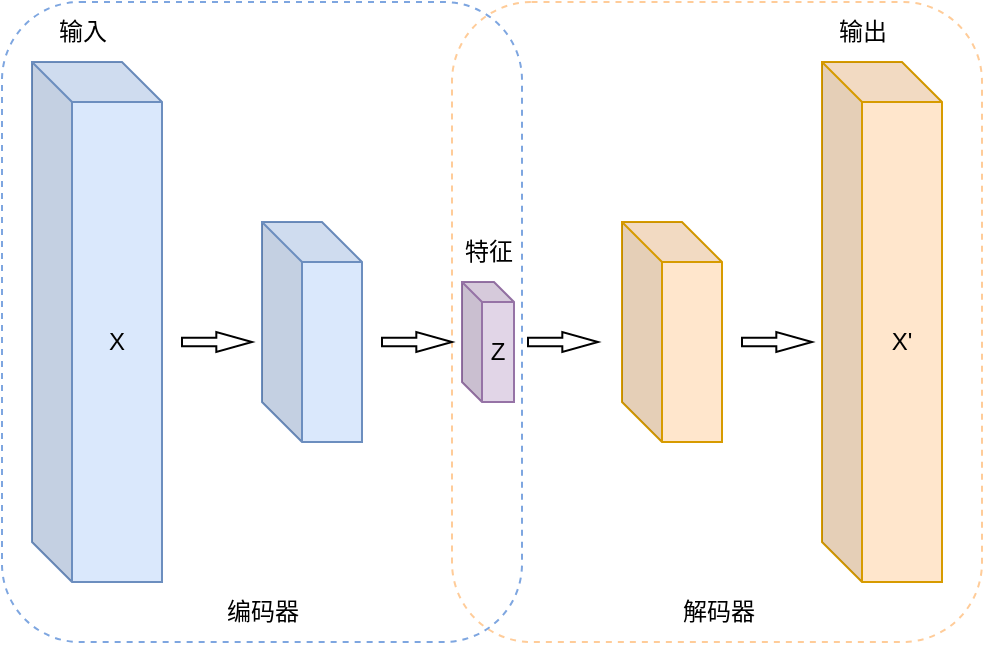 <mxfile version="22.0.6" type="github" pages="2">
  <diagram name="第 1 页" id="g-Ihgk1x26Gj16Tne6fB">
    <mxGraphModel dx="868" dy="453" grid="1" gridSize="10" guides="1" tooltips="1" connect="1" arrows="1" fold="1" page="1" pageScale="1" pageWidth="827" pageHeight="1169" background="none" math="0" shadow="0">
      <root>
        <mxCell id="0" />
        <mxCell id="1" parent="0" />
        <mxCell id="XqpdoOLpWVtxGFC_QqbE-35" value="" style="rounded=1;whiteSpace=wrap;html=1;fillColor=none;strokeColor=#FFCC99;dashed=1;" vertex="1" parent="1">
          <mxGeometry x="375" y="350" width="265" height="320" as="geometry" />
        </mxCell>
        <mxCell id="XqpdoOLpWVtxGFC_QqbE-34" value="" style="rounded=1;whiteSpace=wrap;html=1;fillColor=none;strokeColor=#7EA6E0;dashed=1;" vertex="1" parent="1">
          <mxGeometry x="150" y="350" width="260" height="320" as="geometry" />
        </mxCell>
        <mxCell id="XqpdoOLpWVtxGFC_QqbE-1" value="X" style="shape=cube;whiteSpace=wrap;html=1;boundedLbl=1;backgroundOutline=1;darkOpacity=0.05;darkOpacity2=0.1;fillColor=#dae8fc;strokeColor=#6c8ebf;" vertex="1" parent="1">
          <mxGeometry x="165" y="380" width="65" height="260" as="geometry" />
        </mxCell>
        <mxCell id="XqpdoOLpWVtxGFC_QqbE-2" value="" style="shape=cube;whiteSpace=wrap;html=1;boundedLbl=1;backgroundOutline=1;darkOpacity=0.05;darkOpacity2=0.1;fillColor=#dae8fc;strokeColor=#6c8ebf;" vertex="1" parent="1">
          <mxGeometry x="280" y="460" width="50" height="110" as="geometry" />
        </mxCell>
        <mxCell id="XqpdoOLpWVtxGFC_QqbE-3" value="X&#39;" style="shape=cube;whiteSpace=wrap;html=1;boundedLbl=1;backgroundOutline=1;darkOpacity=0.05;darkOpacity2=0.1;fillColor=#ffe6cc;strokeColor=#d79b00;" vertex="1" parent="1">
          <mxGeometry x="560" y="380" width="60" height="260" as="geometry" />
        </mxCell>
        <mxCell id="XqpdoOLpWVtxGFC_QqbE-4" value="" style="shape=cube;whiteSpace=wrap;html=1;boundedLbl=1;backgroundOutline=1;darkOpacity=0.05;darkOpacity2=0.1;fillColor=#ffe6cc;strokeColor=#d79b00;" vertex="1" parent="1">
          <mxGeometry x="460" y="460" width="50" height="110" as="geometry" />
        </mxCell>
        <mxCell id="XqpdoOLpWVtxGFC_QqbE-5" value="编码器" style="text;html=1;align=center;verticalAlign=middle;resizable=0;points=[];autosize=1;strokeColor=none;fillColor=none;" vertex="1" parent="1">
          <mxGeometry x="250" y="640" width="60" height="30" as="geometry" />
        </mxCell>
        <mxCell id="XqpdoOLpWVtxGFC_QqbE-6" value="解码器" style="text;html=1;align=center;verticalAlign=middle;resizable=0;points=[];autosize=1;strokeColor=none;fillColor=none;" vertex="1" parent="1">
          <mxGeometry x="477.5" y="640" width="60" height="30" as="geometry" />
        </mxCell>
        <mxCell id="XqpdoOLpWVtxGFC_QqbE-7" value="Z" style="shape=cube;whiteSpace=wrap;html=1;boundedLbl=1;backgroundOutline=1;darkOpacity=0.05;darkOpacity2=0.1;fillColor=#e1d5e7;strokeColor=#9673a6;size=10;" vertex="1" parent="1">
          <mxGeometry x="380" y="490" width="26" height="60" as="geometry" />
        </mxCell>
        <mxCell id="XqpdoOLpWVtxGFC_QqbE-28" value="" style="html=1;shadow=0;dashed=0;align=center;verticalAlign=middle;shape=mxgraph.arrows2.arrow;dy=0.58;dx=17.84;notch=0;" vertex="1" parent="1">
          <mxGeometry x="240" y="515" width="35" height="10" as="geometry" />
        </mxCell>
        <mxCell id="XqpdoOLpWVtxGFC_QqbE-29" value="" style="html=1;shadow=0;dashed=0;align=center;verticalAlign=middle;shape=mxgraph.arrows2.arrow;dy=0.58;dx=17.84;notch=0;" vertex="1" parent="1">
          <mxGeometry x="340" y="515" width="35" height="10" as="geometry" />
        </mxCell>
        <mxCell id="XqpdoOLpWVtxGFC_QqbE-30" value="" style="html=1;shadow=0;dashed=0;align=center;verticalAlign=middle;shape=mxgraph.arrows2.arrow;dy=0.58;dx=17.84;notch=0;" vertex="1" parent="1">
          <mxGeometry x="413" y="515" width="35" height="10" as="geometry" />
        </mxCell>
        <mxCell id="XqpdoOLpWVtxGFC_QqbE-31" value="" style="html=1;shadow=0;dashed=0;align=center;verticalAlign=middle;shape=mxgraph.arrows2.arrow;dy=0.58;dx=17.84;notch=0;" vertex="1" parent="1">
          <mxGeometry x="520" y="515" width="35" height="10" as="geometry" />
        </mxCell>
        <mxCell id="MV9WVb7UVguFswtyK6OV-1" value="输入" style="text;html=1;align=center;verticalAlign=middle;resizable=0;points=[];autosize=1;strokeColor=none;fillColor=none;" vertex="1" parent="1">
          <mxGeometry x="165" y="350" width="50" height="30" as="geometry" />
        </mxCell>
        <mxCell id="MV9WVb7UVguFswtyK6OV-2" value="输出" style="text;html=1;align=center;verticalAlign=middle;resizable=0;points=[];autosize=1;strokeColor=none;fillColor=none;" vertex="1" parent="1">
          <mxGeometry x="555" y="350" width="50" height="30" as="geometry" />
        </mxCell>
        <mxCell id="MV9WVb7UVguFswtyK6OV-3" value="特征" style="text;html=1;align=center;verticalAlign=middle;resizable=0;points=[];autosize=1;strokeColor=none;fillColor=none;" vertex="1" parent="1">
          <mxGeometry x="368" y="460" width="50" height="30" as="geometry" />
        </mxCell>
      </root>
    </mxGraphModel>
  </diagram>
  <diagram id="J745odu3fw1y5tyd4e-F" name="第 2 页">
    <mxGraphModel dx="1042" dy="543" grid="1" gridSize="10" guides="1" tooltips="1" connect="1" arrows="1" fold="1" page="1" pageScale="1" pageWidth="827" pageHeight="1169" math="0" shadow="0">
      <root>
        <mxCell id="0" />
        <mxCell id="1" parent="0" />
      </root>
    </mxGraphModel>
  </diagram>
</mxfile>
